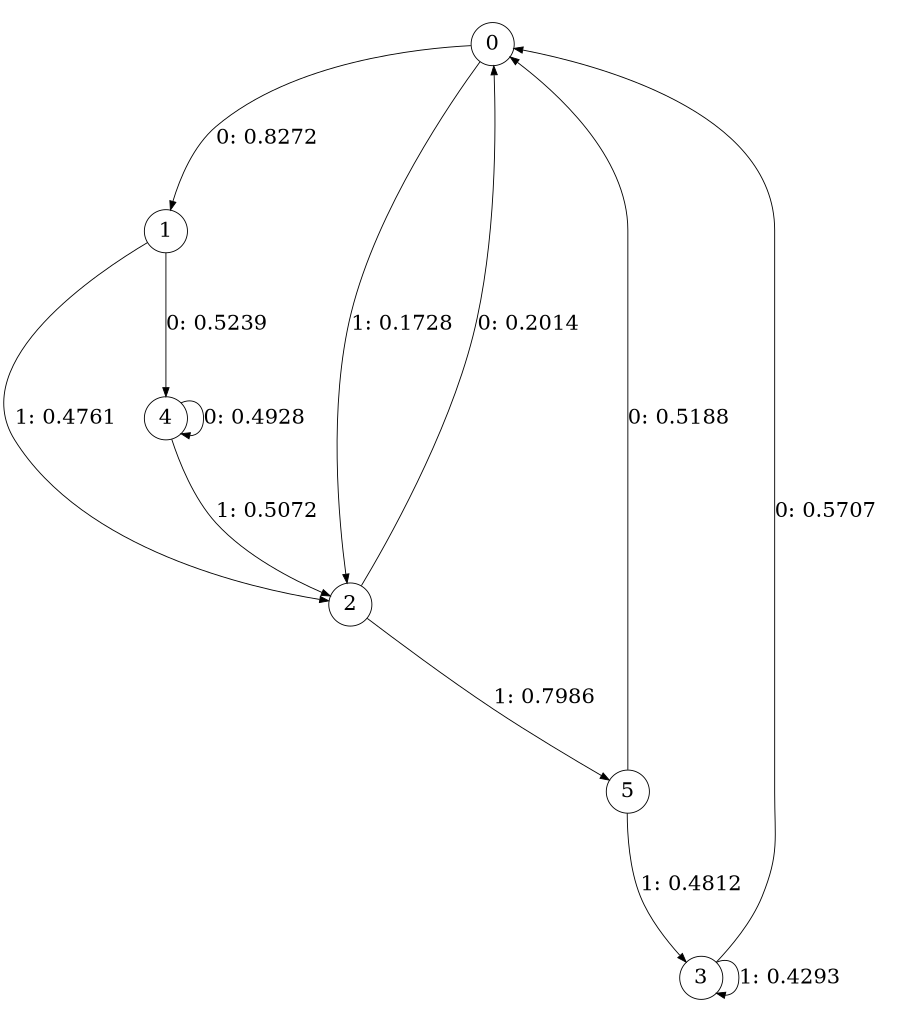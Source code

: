 digraph "ch5randomL3" {
size = "6,8.5";
ratio = "fill";
node [shape = circle];
node [fontsize = 24];
edge [fontsize = 24];
0 -> 1 [label = "0: 0.8272   "];
0 -> 2 [label = "1: 0.1728   "];
1 -> 4 [label = "0: 0.5239   "];
1 -> 2 [label = "1: 0.4761   "];
2 -> 0 [label = "0: 0.2014   "];
2 -> 5 [label = "1: 0.7986   "];
3 -> 0 [label = "0: 0.5707   "];
3 -> 3 [label = "1: 0.4293   "];
4 -> 4 [label = "0: 0.4928   "];
4 -> 2 [label = "1: 0.5072   "];
5 -> 0 [label = "0: 0.5188   "];
5 -> 3 [label = "1: 0.4812   "];
}